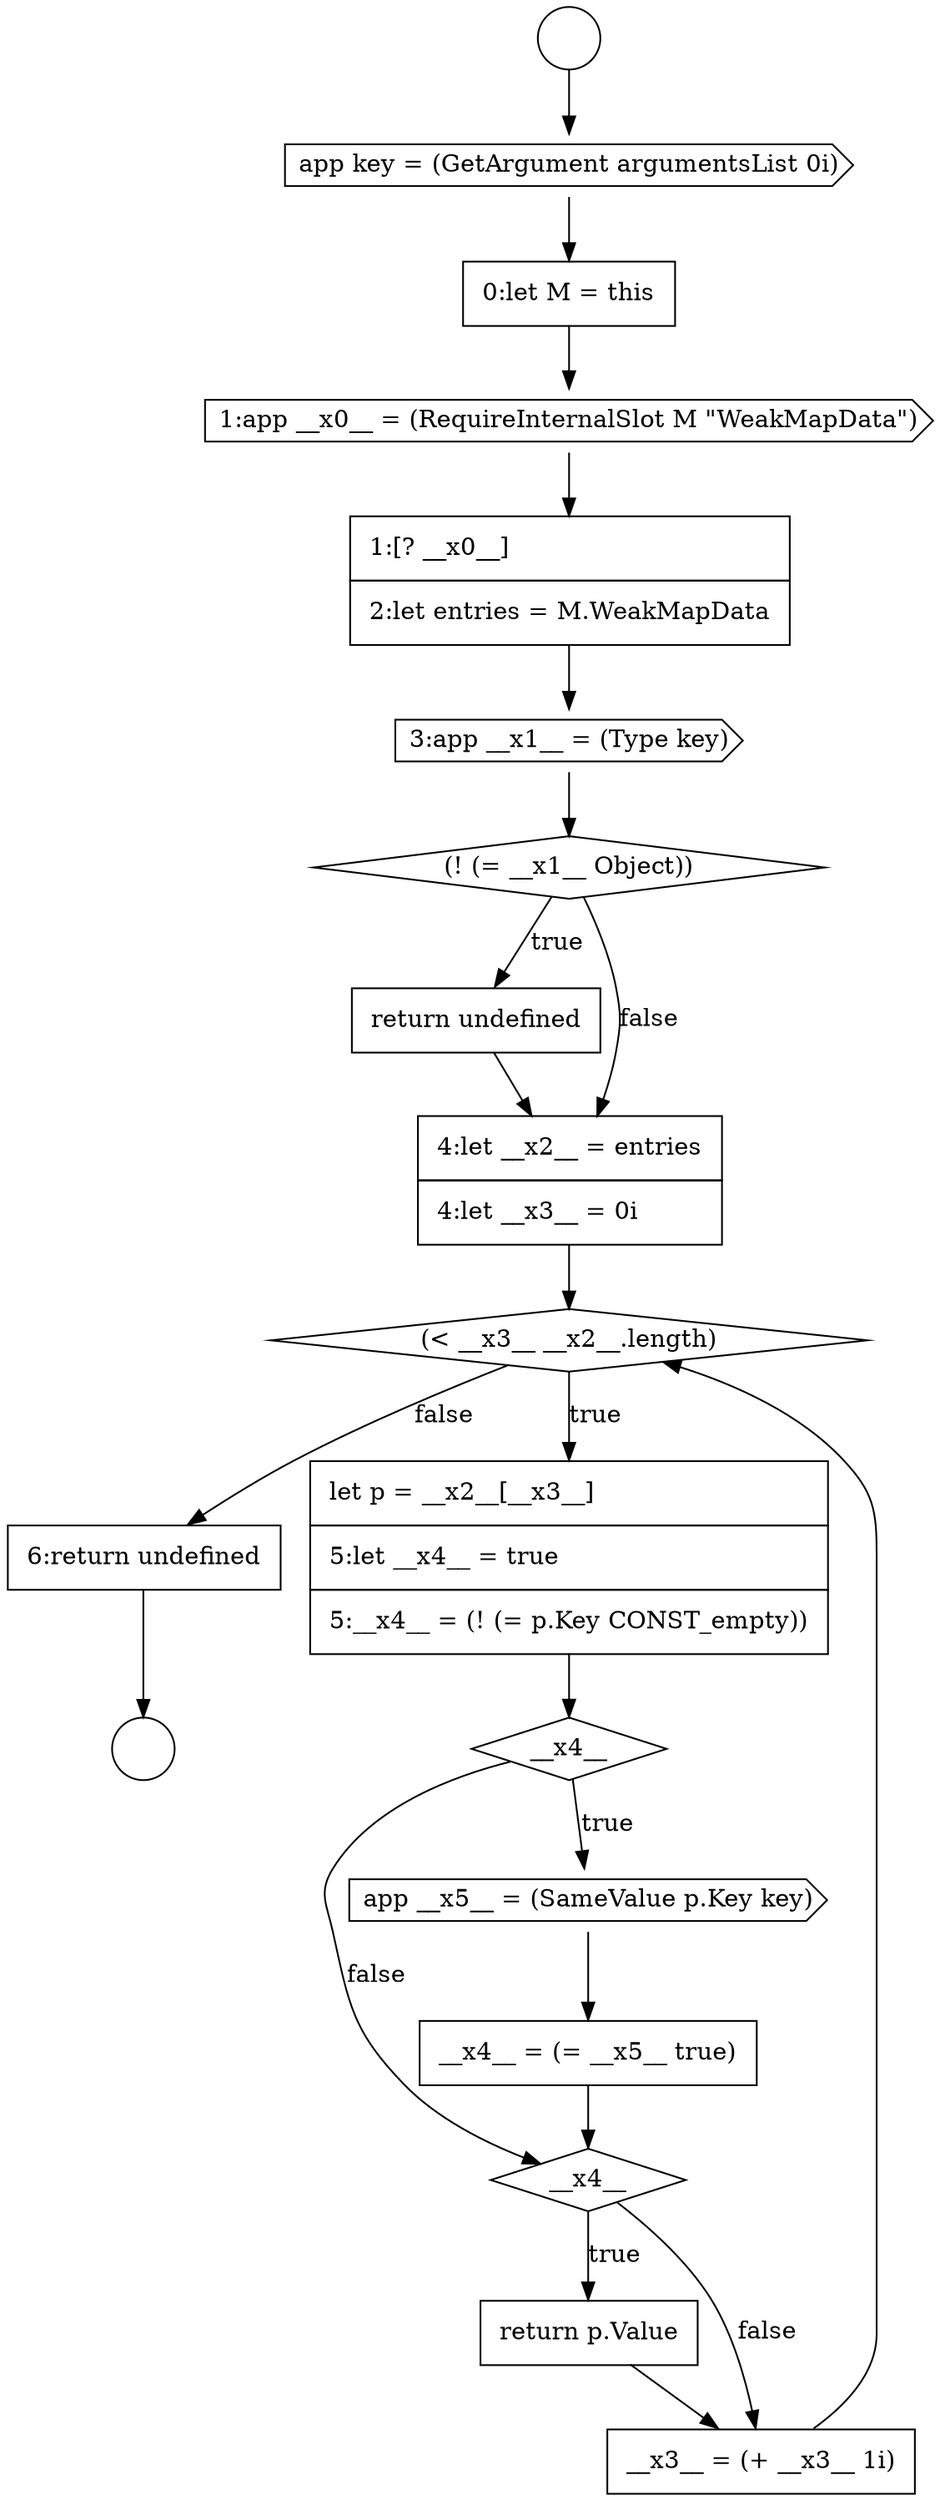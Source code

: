 digraph {
  node17243 [shape=circle label=" " color="black" fillcolor="white" style=filled]
  node17245 [shape=none, margin=0, label=<<font color="black">
    <table border="0" cellborder="1" cellspacing="0" cellpadding="10">
      <tr><td align="left">0:let M = this</td></tr>
    </table>
  </font>> color="black" fillcolor="white" style=filled]
  node17254 [shape=diamond, label=<<font color="black">__x4__</font>> color="black" fillcolor="white" style=filled]
  node17250 [shape=none, margin=0, label=<<font color="black">
    <table border="0" cellborder="1" cellspacing="0" cellpadding="10">
      <tr><td align="left">return undefined</td></tr>
    </table>
  </font>> color="black" fillcolor="white" style=filled]
  node17260 [shape=none, margin=0, label=<<font color="black">
    <table border="0" cellborder="1" cellspacing="0" cellpadding="10">
      <tr><td align="left">6:return undefined</td></tr>
    </table>
  </font>> color="black" fillcolor="white" style=filled]
  node17248 [shape=cds, label=<<font color="black">3:app __x1__ = (Type key)</font>> color="black" fillcolor="white" style=filled]
  node17252 [shape=diamond, label=<<font color="black">(&lt; __x3__ __x2__.length)</font>> color="black" fillcolor="white" style=filled]
  node17256 [shape=none, margin=0, label=<<font color="black">
    <table border="0" cellborder="1" cellspacing="0" cellpadding="10">
      <tr><td align="left">__x4__ = (= __x5__ true)</td></tr>
    </table>
  </font>> color="black" fillcolor="white" style=filled]
  node17253 [shape=none, margin=0, label=<<font color="black">
    <table border="0" cellborder="1" cellspacing="0" cellpadding="10">
      <tr><td align="left">let p = __x2__[__x3__]</td></tr>
      <tr><td align="left">5:let __x4__ = true</td></tr>
      <tr><td align="left">5:__x4__ = (! (= p.Key CONST_empty))</td></tr>
    </table>
  </font>> color="black" fillcolor="white" style=filled]
  node17246 [shape=cds, label=<<font color="black">1:app __x0__ = (RequireInternalSlot M &quot;WeakMapData&quot;)</font>> color="black" fillcolor="white" style=filled]
  node17258 [shape=none, margin=0, label=<<font color="black">
    <table border="0" cellborder="1" cellspacing="0" cellpadding="10">
      <tr><td align="left">return p.Value</td></tr>
    </table>
  </font>> color="black" fillcolor="white" style=filled]
  node17257 [shape=diamond, label=<<font color="black">__x4__</font>> color="black" fillcolor="white" style=filled]
  node17242 [shape=circle label=" " color="black" fillcolor="white" style=filled]
  node17251 [shape=none, margin=0, label=<<font color="black">
    <table border="0" cellborder="1" cellspacing="0" cellpadding="10">
      <tr><td align="left">4:let __x2__ = entries</td></tr>
      <tr><td align="left">4:let __x3__ = 0i</td></tr>
    </table>
  </font>> color="black" fillcolor="white" style=filled]
  node17244 [shape=cds, label=<<font color="black">app key = (GetArgument argumentsList 0i)</font>> color="black" fillcolor="white" style=filled]
  node17249 [shape=diamond, label=<<font color="black">(! (= __x1__ Object))</font>> color="black" fillcolor="white" style=filled]
  node17255 [shape=cds, label=<<font color="black">app __x5__ = (SameValue p.Key key)</font>> color="black" fillcolor="white" style=filled]
  node17247 [shape=none, margin=0, label=<<font color="black">
    <table border="0" cellborder="1" cellspacing="0" cellpadding="10">
      <tr><td align="left">1:[? __x0__]</td></tr>
      <tr><td align="left">2:let entries = M.WeakMapData</td></tr>
    </table>
  </font>> color="black" fillcolor="white" style=filled]
  node17259 [shape=none, margin=0, label=<<font color="black">
    <table border="0" cellborder="1" cellspacing="0" cellpadding="10">
      <tr><td align="left">__x3__ = (+ __x3__ 1i)</td></tr>
    </table>
  </font>> color="black" fillcolor="white" style=filled]
  node17248 -> node17249 [ color="black"]
  node17250 -> node17251 [ color="black"]
  node17252 -> node17253 [label=<<font color="black">true</font>> color="black"]
  node17252 -> node17260 [label=<<font color="black">false</font>> color="black"]
  node17256 -> node17257 [ color="black"]
  node17249 -> node17250 [label=<<font color="black">true</font>> color="black"]
  node17249 -> node17251 [label=<<font color="black">false</font>> color="black"]
  node17257 -> node17258 [label=<<font color="black">true</font>> color="black"]
  node17257 -> node17259 [label=<<font color="black">false</font>> color="black"]
  node17258 -> node17259 [ color="black"]
  node17242 -> node17244 [ color="black"]
  node17255 -> node17256 [ color="black"]
  node17251 -> node17252 [ color="black"]
  node17247 -> node17248 [ color="black"]
  node17246 -> node17247 [ color="black"]
  node17260 -> node17243 [ color="black"]
  node17245 -> node17246 [ color="black"]
  node17254 -> node17255 [label=<<font color="black">true</font>> color="black"]
  node17254 -> node17257 [label=<<font color="black">false</font>> color="black"]
  node17253 -> node17254 [ color="black"]
  node17259 -> node17252 [ color="black"]
  node17244 -> node17245 [ color="black"]
}
